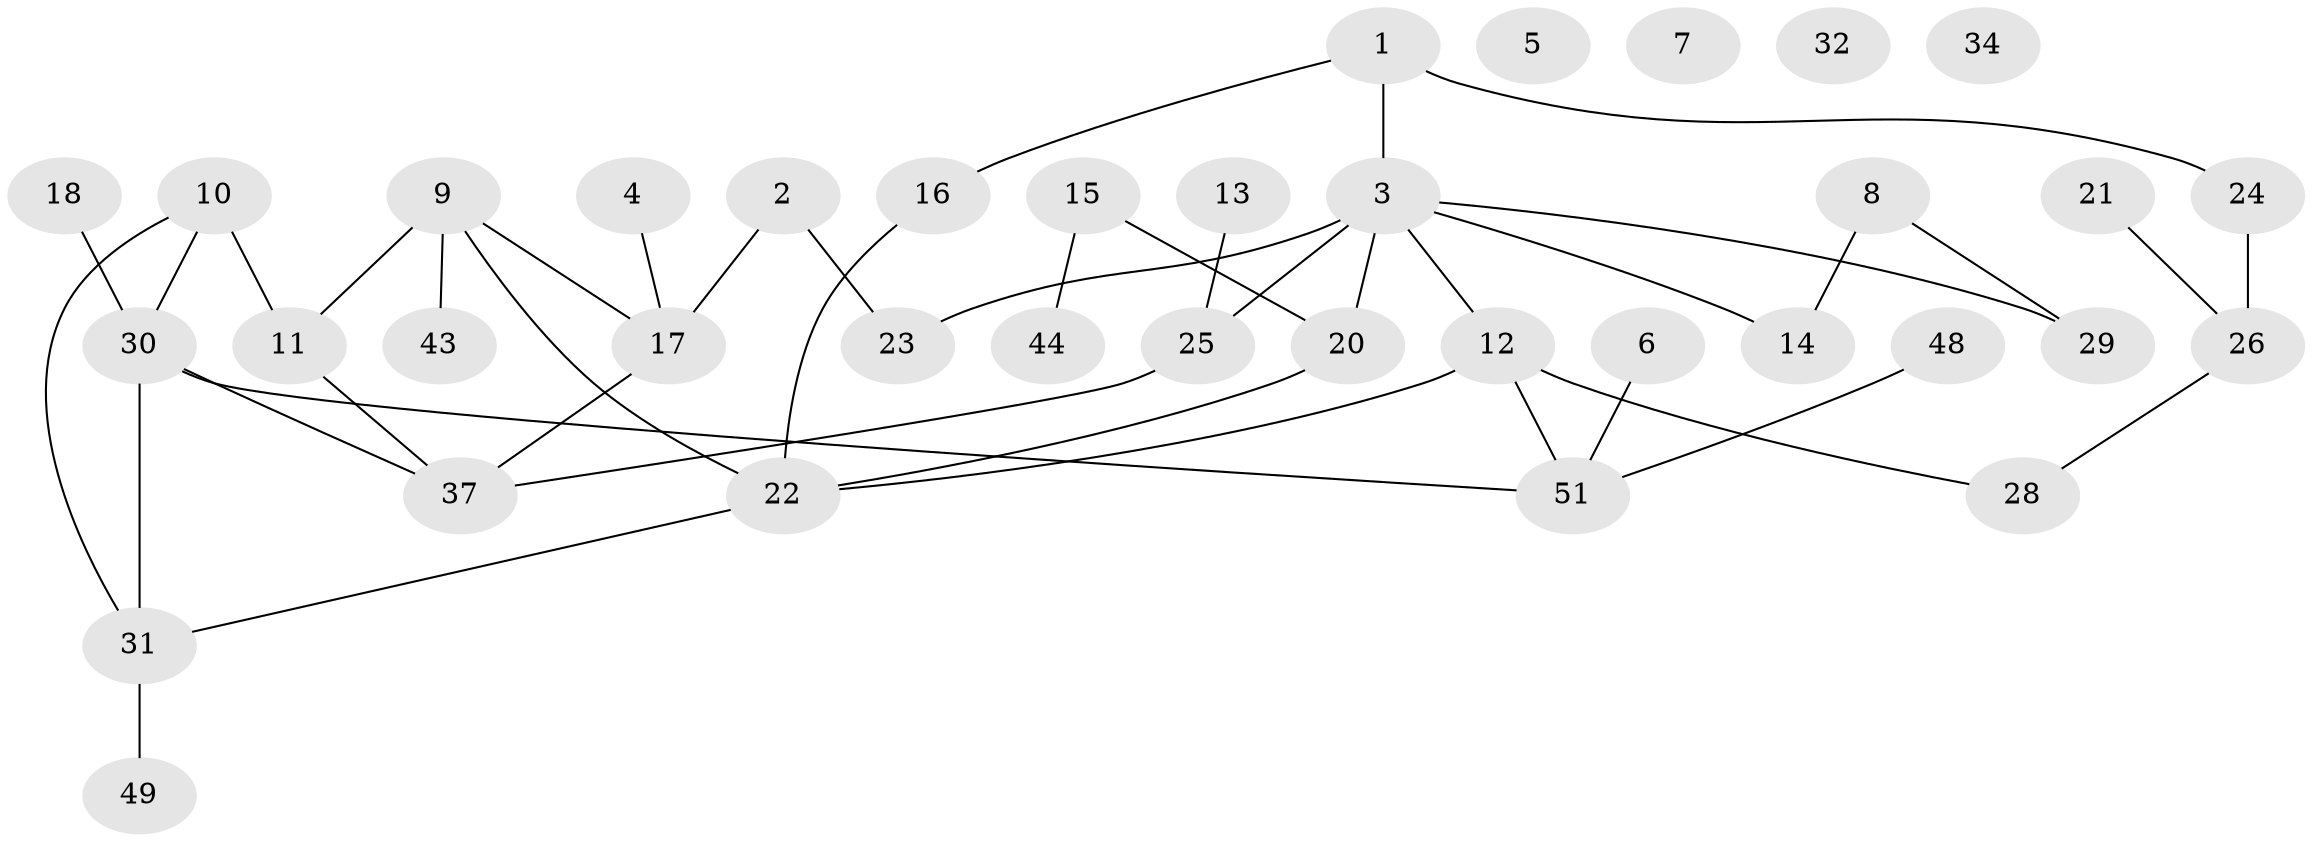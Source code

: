 // Generated by graph-tools (version 1.1) at 2025/23/03/03/25 07:23:28]
// undirected, 37 vertices, 43 edges
graph export_dot {
graph [start="1"]
  node [color=gray90,style=filled];
  1 [super="+27"];
  2 [super="+40"];
  3 [super="+35"];
  4;
  5;
  6;
  7;
  8;
  9 [super="+19"];
  10 [super="+45"];
  11 [super="+33"];
  12 [super="+38"];
  13;
  14 [super="+46"];
  15;
  16 [super="+39"];
  17 [super="+42"];
  18;
  20;
  21;
  22 [super="+53"];
  23;
  24;
  25 [super="+47"];
  26 [super="+36"];
  28 [super="+41"];
  29;
  30 [super="+50"];
  31;
  32;
  34;
  37 [super="+52"];
  43;
  44;
  48;
  49;
  51;
  1 -- 3;
  1 -- 16;
  1 -- 24;
  2 -- 17;
  2 -- 23;
  3 -- 12 [weight=2];
  3 -- 25 [weight=2];
  3 -- 14;
  3 -- 20;
  3 -- 23;
  3 -- 29;
  4 -- 17;
  6 -- 51;
  8 -- 29;
  8 -- 14;
  9 -- 17;
  9 -- 11;
  9 -- 43;
  9 -- 22;
  10 -- 11;
  10 -- 30;
  10 -- 31;
  11 -- 37;
  12 -- 22;
  12 -- 51;
  12 -- 28;
  13 -- 25;
  15 -- 20;
  15 -- 44;
  16 -- 22;
  17 -- 37;
  18 -- 30;
  20 -- 22;
  21 -- 26;
  22 -- 31;
  24 -- 26;
  25 -- 37;
  26 -- 28;
  30 -- 31;
  30 -- 51;
  30 -- 37;
  31 -- 49;
  48 -- 51;
}

